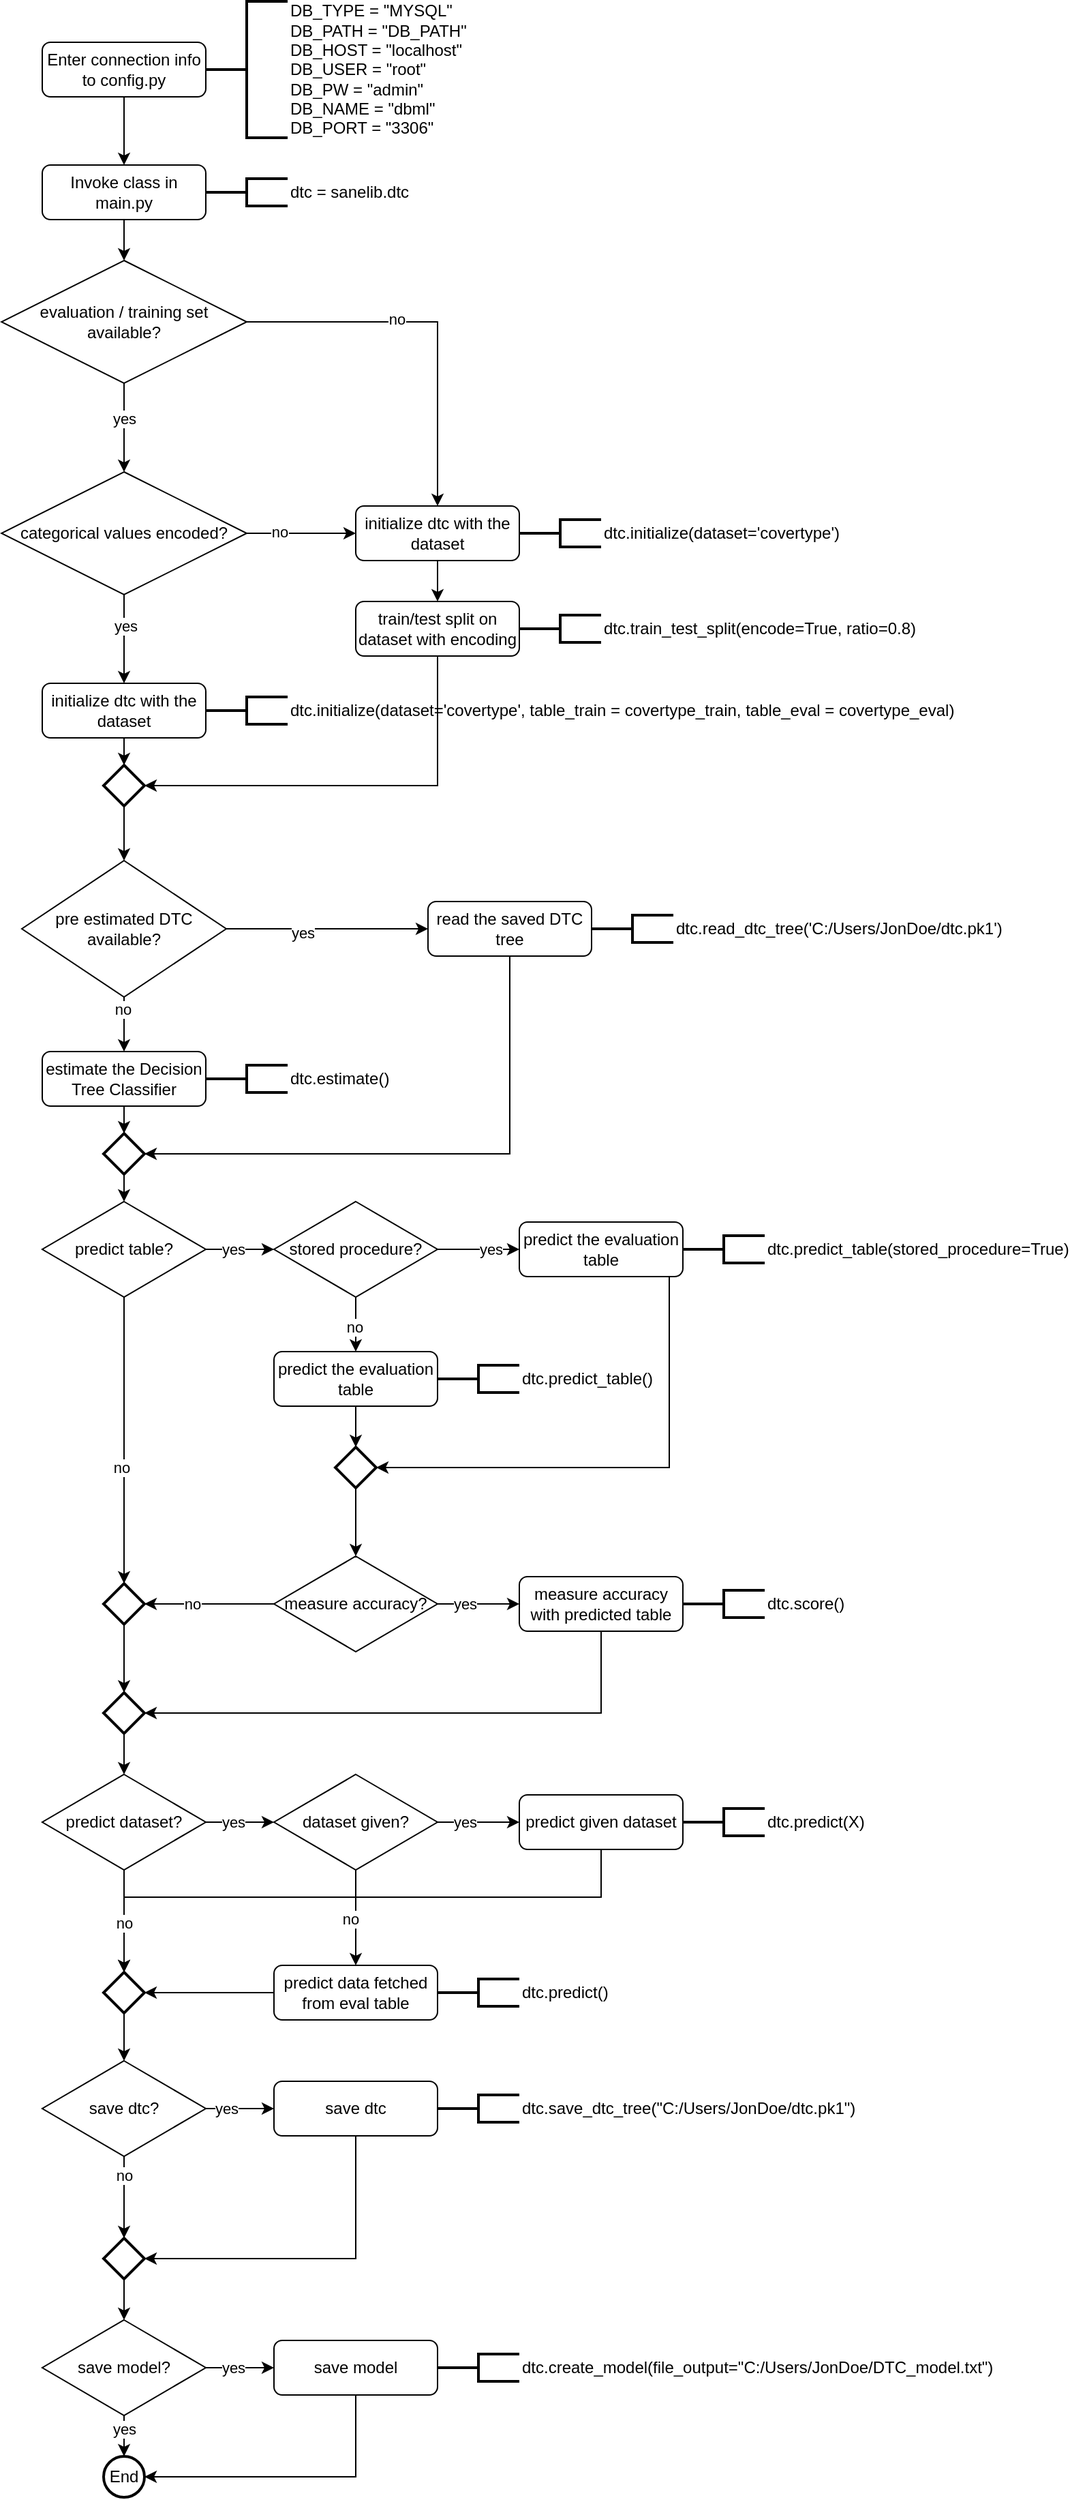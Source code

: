 <mxfile version="14.6.13" type="github">
  <diagram id="C5RBs43oDa-KdzZeNtuy" name="Page-1">
    <mxGraphModel dx="1002" dy="683" grid="1" gridSize="10" guides="1" tooltips="1" connect="1" arrows="1" fold="1" page="1" pageScale="1" pageWidth="827" pageHeight="1169" math="0" shadow="0">
      <root>
        <mxCell id="WIyWlLk6GJQsqaUBKTNV-0" />
        <mxCell id="WIyWlLk6GJQsqaUBKTNV-1" parent="WIyWlLk6GJQsqaUBKTNV-0" />
        <mxCell id="aHtEY9Er_RNSoCQWQcDM-115" style="edgeStyle=orthogonalEdgeStyle;rounded=0;orthogonalLoop=1;jettySize=auto;html=1;exitX=0.5;exitY=1;exitDx=0;exitDy=0;entryX=0.5;entryY=0;entryDx=0;entryDy=0;entryPerimeter=0;" edge="1" parent="WIyWlLk6GJQsqaUBKTNV-1" source="aHtEY9Er_RNSoCQWQcDM-79" target="aHtEY9Er_RNSoCQWQcDM-111">
          <mxGeometry relative="1" as="geometry">
            <Array as="points">
              <mxPoint x="450" y="1410" />
              <mxPoint x="100" y="1410" />
            </Array>
          </mxGeometry>
        </mxCell>
        <mxCell id="aHtEY9Er_RNSoCQWQcDM-102" style="edgeStyle=orthogonalEdgeStyle;rounded=0;orthogonalLoop=1;jettySize=auto;html=1;exitX=0.5;exitY=1;exitDx=0;exitDy=0;entryX=1;entryY=0.5;entryDx=0;entryDy=0;entryPerimeter=0;" edge="1" parent="WIyWlLk6GJQsqaUBKTNV-1" source="aHtEY9Er_RNSoCQWQcDM-77" target="aHtEY9Er_RNSoCQWQcDM-95">
          <mxGeometry relative="1" as="geometry">
            <Array as="points">
              <mxPoint x="500" y="955" />
              <mxPoint x="500" y="1095" />
            </Array>
          </mxGeometry>
        </mxCell>
        <mxCell id="WIyWlLk6GJQsqaUBKTNV-2" value="" style="rounded=0;html=1;jettySize=auto;orthogonalLoop=1;fontSize=11;endArrow=classic;labelBackgroundColor=#ffffff;edgeStyle=orthogonalEdgeStyle;entryX=0.5;entryY=0;entryDx=0;entryDy=0;" parent="WIyWlLk6GJQsqaUBKTNV-1" source="WIyWlLk6GJQsqaUBKTNV-3" target="WIyWlLk6GJQsqaUBKTNV-7" edge="1">
          <mxGeometry relative="1" as="geometry">
            <mxPoint x="100" y="140" as="targetPoint" />
          </mxGeometry>
        </mxCell>
        <mxCell id="WIyWlLk6GJQsqaUBKTNV-3" value="Enter connection info to config.py" style="rounded=1;whiteSpace=wrap;html=1;fontSize=12;glass=0;strokeWidth=1;shadow=0;" parent="WIyWlLk6GJQsqaUBKTNV-1" vertex="1">
          <mxGeometry x="40" y="50" width="120" height="40" as="geometry" />
        </mxCell>
        <mxCell id="WIyWlLk6GJQsqaUBKTNV-7" value="Invoke class in main.py" style="rounded=1;whiteSpace=wrap;html=1;fontSize=12;glass=0;strokeWidth=1;shadow=0;" parent="WIyWlLk6GJQsqaUBKTNV-1" vertex="1">
          <mxGeometry x="40" y="140" width="120" height="40" as="geometry" />
        </mxCell>
        <mxCell id="aHtEY9Er_RNSoCQWQcDM-4" value="dtc = sanelib.dtc" style="strokeWidth=2;html=1;shape=mxgraph.flowchart.annotation_2;align=left;labelPosition=right;pointerEvents=1;" vertex="1" parent="WIyWlLk6GJQsqaUBKTNV-1">
          <mxGeometry x="160" y="150" width="60" height="20" as="geometry" />
        </mxCell>
        <mxCell id="aHtEY9Er_RNSoCQWQcDM-9" value="DB_TYPE = &quot;MYSQL&quot;&lt;br&gt;DB_PATH = &quot;DB_PATH&quot;&lt;br&gt;DB_HOST = &quot;localhost&quot;&lt;br&gt;DB_USER = &quot;root&quot;&lt;br&gt;DB_PW = &quot;admin&quot;&lt;br&gt;DB_NAME = &quot;dbml&quot;&lt;br&gt;DB_PORT = &quot;3306&quot;" style="strokeWidth=2;html=1;shape=mxgraph.flowchart.annotation_2;align=left;labelPosition=right;pointerEvents=1;" vertex="1" parent="WIyWlLk6GJQsqaUBKTNV-1">
          <mxGeometry x="160" y="20" width="60" height="100" as="geometry" />
        </mxCell>
        <mxCell id="aHtEY9Er_RNSoCQWQcDM-21" style="edgeStyle=orthogonalEdgeStyle;rounded=0;orthogonalLoop=1;jettySize=auto;html=1;exitX=0.5;exitY=1;exitDx=0;exitDy=0;entryX=0.5;entryY=0;entryDx=0;entryDy=0;entryPerimeter=0;" edge="1" parent="WIyWlLk6GJQsqaUBKTNV-1" source="WIyWlLk6GJQsqaUBKTNV-7" target="aHtEY9Er_RNSoCQWQcDM-20">
          <mxGeometry relative="1" as="geometry">
            <mxPoint x="100" y="250" as="sourcePoint" />
          </mxGeometry>
        </mxCell>
        <mxCell id="aHtEY9Er_RNSoCQWQcDM-52" style="edgeStyle=orthogonalEdgeStyle;rounded=0;orthogonalLoop=1;jettySize=auto;html=1;exitX=0.5;exitY=1;exitDx=0;exitDy=0;entryX=1;entryY=0.5;entryDx=0;entryDy=0;entryPerimeter=0;" edge="1" parent="WIyWlLk6GJQsqaUBKTNV-1" source="aHtEY9Er_RNSoCQWQcDM-17" target="aHtEY9Er_RNSoCQWQcDM-50">
          <mxGeometry relative="1" as="geometry" />
        </mxCell>
        <mxCell id="aHtEY9Er_RNSoCQWQcDM-17" value="train/test split on dataset with encoding" style="rounded=1;whiteSpace=wrap;html=1;fontSize=12;glass=0;strokeWidth=1;shadow=0;" vertex="1" parent="WIyWlLk6GJQsqaUBKTNV-1">
          <mxGeometry x="270" y="460" width="120" height="40" as="geometry" />
        </mxCell>
        <mxCell id="aHtEY9Er_RNSoCQWQcDM-19" value="dtc.train_test_split(encode=True, ratio=0.8)" style="strokeWidth=2;html=1;shape=mxgraph.flowchart.annotation_2;align=left;labelPosition=right;pointerEvents=1;" vertex="1" parent="WIyWlLk6GJQsqaUBKTNV-1">
          <mxGeometry x="390" y="470" width="60" height="20" as="geometry" />
        </mxCell>
        <mxCell id="aHtEY9Er_RNSoCQWQcDM-25" style="edgeStyle=orthogonalEdgeStyle;rounded=0;orthogonalLoop=1;jettySize=auto;html=1;exitX=0.5;exitY=1;exitDx=0;exitDy=0;exitPerimeter=0;" edge="1" parent="WIyWlLk6GJQsqaUBKTNV-1" source="aHtEY9Er_RNSoCQWQcDM-20" target="aHtEY9Er_RNSoCQWQcDM-24">
          <mxGeometry relative="1" as="geometry" />
        </mxCell>
        <mxCell id="aHtEY9Er_RNSoCQWQcDM-26" value="yes" style="edgeLabel;html=1;align=center;verticalAlign=middle;resizable=0;points=[];" vertex="1" connectable="0" parent="aHtEY9Er_RNSoCQWQcDM-25">
          <mxGeometry x="-0.194" relative="1" as="geometry">
            <mxPoint as="offset" />
          </mxGeometry>
        </mxCell>
        <mxCell id="aHtEY9Er_RNSoCQWQcDM-34" style="edgeStyle=orthogonalEdgeStyle;rounded=0;orthogonalLoop=1;jettySize=auto;html=1;exitX=1;exitY=0.5;exitDx=0;exitDy=0;exitPerimeter=0;" edge="1" parent="WIyWlLk6GJQsqaUBKTNV-1" source="aHtEY9Er_RNSoCQWQcDM-20" target="aHtEY9Er_RNSoCQWQcDM-30">
          <mxGeometry relative="1" as="geometry" />
        </mxCell>
        <mxCell id="aHtEY9Er_RNSoCQWQcDM-35" value="no" style="edgeLabel;html=1;align=center;verticalAlign=middle;resizable=0;points=[];" vertex="1" connectable="0" parent="aHtEY9Er_RNSoCQWQcDM-34">
          <mxGeometry x="-0.2" y="2" relative="1" as="geometry">
            <mxPoint as="offset" />
          </mxGeometry>
        </mxCell>
        <mxCell id="aHtEY9Er_RNSoCQWQcDM-20" value="evaluation / training set available?" style="strokeWidth=1;html=1;shape=mxgraph.flowchart.decision;whiteSpace=wrap;rounded=1;shadow=0;glass=0;" vertex="1" parent="WIyWlLk6GJQsqaUBKTNV-1">
          <mxGeometry x="10" y="210" width="180" height="90" as="geometry" />
        </mxCell>
        <mxCell id="aHtEY9Er_RNSoCQWQcDM-32" style="edgeStyle=orthogonalEdgeStyle;rounded=0;orthogonalLoop=1;jettySize=auto;html=1;exitX=1;exitY=0.5;exitDx=0;exitDy=0;exitPerimeter=0;" edge="1" parent="WIyWlLk6GJQsqaUBKTNV-1" source="aHtEY9Er_RNSoCQWQcDM-24" target="aHtEY9Er_RNSoCQWQcDM-30">
          <mxGeometry relative="1" as="geometry" />
        </mxCell>
        <mxCell id="aHtEY9Er_RNSoCQWQcDM-33" value="no" style="edgeLabel;html=1;align=center;verticalAlign=middle;resizable=0;points=[];" vertex="1" connectable="0" parent="aHtEY9Er_RNSoCQWQcDM-32">
          <mxGeometry x="-0.405" y="1" relative="1" as="geometry">
            <mxPoint as="offset" />
          </mxGeometry>
        </mxCell>
        <mxCell id="aHtEY9Er_RNSoCQWQcDM-39" style="edgeStyle=orthogonalEdgeStyle;rounded=0;orthogonalLoop=1;jettySize=auto;html=1;exitX=0.5;exitY=1;exitDx=0;exitDy=0;exitPerimeter=0;" edge="1" parent="WIyWlLk6GJQsqaUBKTNV-1" source="aHtEY9Er_RNSoCQWQcDM-24" target="aHtEY9Er_RNSoCQWQcDM-37">
          <mxGeometry relative="1" as="geometry" />
        </mxCell>
        <mxCell id="aHtEY9Er_RNSoCQWQcDM-40" value="yes" style="edgeLabel;html=1;align=center;verticalAlign=middle;resizable=0;points=[];" vertex="1" connectable="0" parent="aHtEY9Er_RNSoCQWQcDM-39">
          <mxGeometry x="-0.286" y="1" relative="1" as="geometry">
            <mxPoint as="offset" />
          </mxGeometry>
        </mxCell>
        <mxCell id="aHtEY9Er_RNSoCQWQcDM-24" value="categorical values encoded?" style="strokeWidth=1;html=1;shape=mxgraph.flowchart.decision;whiteSpace=wrap;rounded=1;shadow=0;glass=0;" vertex="1" parent="WIyWlLk6GJQsqaUBKTNV-1">
          <mxGeometry x="10" y="365" width="180" height="90" as="geometry" />
        </mxCell>
        <mxCell id="aHtEY9Er_RNSoCQWQcDM-36" style="edgeStyle=orthogonalEdgeStyle;rounded=0;orthogonalLoop=1;jettySize=auto;html=1;exitX=0.5;exitY=1;exitDx=0;exitDy=0;" edge="1" parent="WIyWlLk6GJQsqaUBKTNV-1" source="aHtEY9Er_RNSoCQWQcDM-30" target="aHtEY9Er_RNSoCQWQcDM-17">
          <mxGeometry relative="1" as="geometry" />
        </mxCell>
        <mxCell id="aHtEY9Er_RNSoCQWQcDM-30" value="initialize dtc with the dataset" style="rounded=1;whiteSpace=wrap;html=1;fontSize=12;glass=0;strokeWidth=1;shadow=0;" vertex="1" parent="WIyWlLk6GJQsqaUBKTNV-1">
          <mxGeometry x="270" y="390" width="120" height="40" as="geometry" />
        </mxCell>
        <mxCell id="aHtEY9Er_RNSoCQWQcDM-31" value="dtc.initialize(dataset=&#39;covertype&#39;)" style="strokeWidth=2;html=1;shape=mxgraph.flowchart.annotation_2;align=left;labelPosition=right;pointerEvents=1;" vertex="1" parent="WIyWlLk6GJQsqaUBKTNV-1">
          <mxGeometry x="390" y="400" width="60" height="20" as="geometry" />
        </mxCell>
        <mxCell id="aHtEY9Er_RNSoCQWQcDM-51" style="edgeStyle=orthogonalEdgeStyle;rounded=0;orthogonalLoop=1;jettySize=auto;html=1;exitX=0.5;exitY=1;exitDx=0;exitDy=0;entryX=0.5;entryY=0;entryDx=0;entryDy=0;entryPerimeter=0;" edge="1" parent="WIyWlLk6GJQsqaUBKTNV-1" source="aHtEY9Er_RNSoCQWQcDM-37" target="aHtEY9Er_RNSoCQWQcDM-50">
          <mxGeometry relative="1" as="geometry" />
        </mxCell>
        <mxCell id="aHtEY9Er_RNSoCQWQcDM-37" value="initialize dtc with the dataset" style="rounded=1;whiteSpace=wrap;html=1;fontSize=12;glass=0;strokeWidth=1;shadow=0;" vertex="1" parent="WIyWlLk6GJQsqaUBKTNV-1">
          <mxGeometry x="40" y="520" width="120" height="40" as="geometry" />
        </mxCell>
        <mxCell id="aHtEY9Er_RNSoCQWQcDM-138" style="edgeStyle=orthogonalEdgeStyle;rounded=0;orthogonalLoop=1;jettySize=auto;html=1;exitX=0.5;exitY=1;exitDx=0;exitDy=0;entryX=0.5;entryY=0;entryDx=0;entryDy=0;entryPerimeter=0;" edge="1" parent="WIyWlLk6GJQsqaUBKTNV-1" source="aHtEY9Er_RNSoCQWQcDM-46" target="aHtEY9Er_RNSoCQWQcDM-134">
          <mxGeometry relative="1" as="geometry" />
        </mxCell>
        <mxCell id="aHtEY9Er_RNSoCQWQcDM-46" value="&lt;div&gt;estimate the Decision Tree Classifier&lt;br&gt;&lt;/div&gt;" style="rounded=1;whiteSpace=wrap;html=1;fontSize=12;glass=0;strokeWidth=1;shadow=0;" vertex="1" parent="WIyWlLk6GJQsqaUBKTNV-1">
          <mxGeometry x="40" y="790" width="120" height="40" as="geometry" />
        </mxCell>
        <mxCell id="aHtEY9Er_RNSoCQWQcDM-47" value="dtc.estimate()" style="strokeWidth=2;html=1;shape=mxgraph.flowchart.annotation_2;align=left;labelPosition=right;pointerEvents=1;" vertex="1" parent="WIyWlLk6GJQsqaUBKTNV-1">
          <mxGeometry x="160" y="800" width="60" height="20" as="geometry" />
        </mxCell>
        <mxCell id="aHtEY9Er_RNSoCQWQcDM-38" value="dtc.initialize(dataset=&#39;covertype&#39;, table_train = covertype_train, table_eval = covertype_eval)" style="strokeWidth=2;html=1;shape=mxgraph.flowchart.annotation_2;align=left;labelPosition=right;pointerEvents=1;" vertex="1" parent="WIyWlLk6GJQsqaUBKTNV-1">
          <mxGeometry x="160" y="530" width="60" height="20" as="geometry" />
        </mxCell>
        <mxCell id="aHtEY9Er_RNSoCQWQcDM-133" style="edgeStyle=orthogonalEdgeStyle;rounded=0;orthogonalLoop=1;jettySize=auto;html=1;exitX=0.5;exitY=1;exitDx=0;exitDy=0;exitPerimeter=0;" edge="1" parent="WIyWlLk6GJQsqaUBKTNV-1" source="aHtEY9Er_RNSoCQWQcDM-50" target="aHtEY9Er_RNSoCQWQcDM-132">
          <mxGeometry relative="1" as="geometry" />
        </mxCell>
        <mxCell id="aHtEY9Er_RNSoCQWQcDM-50" value="" style="strokeWidth=2;html=1;shape=mxgraph.flowchart.decision;whiteSpace=wrap;" vertex="1" parent="WIyWlLk6GJQsqaUBKTNV-1">
          <mxGeometry x="85" y="580" width="30" height="30" as="geometry" />
        </mxCell>
        <mxCell id="aHtEY9Er_RNSoCQWQcDM-71" style="edgeStyle=orthogonalEdgeStyle;rounded=0;orthogonalLoop=1;jettySize=auto;html=1;exitX=1;exitY=0.5;exitDx=0;exitDy=0;exitPerimeter=0;" edge="1" parent="WIyWlLk6GJQsqaUBKTNV-1" source="aHtEY9Er_RNSoCQWQcDM-54" target="aHtEY9Er_RNSoCQWQcDM-70">
          <mxGeometry relative="1" as="geometry" />
        </mxCell>
        <mxCell id="aHtEY9Er_RNSoCQWQcDM-72" value="yes" style="edgeLabel;html=1;align=center;verticalAlign=middle;resizable=0;points=[];" vertex="1" connectable="0" parent="aHtEY9Er_RNSoCQWQcDM-71">
          <mxGeometry x="-0.653" relative="1" as="geometry">
            <mxPoint x="11" as="offset" />
          </mxGeometry>
        </mxCell>
        <mxCell id="aHtEY9Er_RNSoCQWQcDM-92" style="edgeStyle=orthogonalEdgeStyle;rounded=0;orthogonalLoop=1;jettySize=auto;html=1;exitX=0.5;exitY=1;exitDx=0;exitDy=0;exitPerimeter=0;entryX=0.5;entryY=0;entryDx=0;entryDy=0;entryPerimeter=0;" edge="1" parent="WIyWlLk6GJQsqaUBKTNV-1" source="aHtEY9Er_RNSoCQWQcDM-54" target="aHtEY9Er_RNSoCQWQcDM-91">
          <mxGeometry relative="1" as="geometry" />
        </mxCell>
        <mxCell id="aHtEY9Er_RNSoCQWQcDM-93" value="no" style="edgeLabel;html=1;align=center;verticalAlign=middle;resizable=0;points=[];" vertex="1" connectable="0" parent="aHtEY9Er_RNSoCQWQcDM-92">
          <mxGeometry x="0.187" y="-2" relative="1" as="geometry">
            <mxPoint as="offset" />
          </mxGeometry>
        </mxCell>
        <mxCell id="aHtEY9Er_RNSoCQWQcDM-54" value="predict table?" style="strokeWidth=1;html=1;shape=mxgraph.flowchart.decision;whiteSpace=wrap;rounded=1;shadow=0;glass=0;" vertex="1" parent="WIyWlLk6GJQsqaUBKTNV-1">
          <mxGeometry x="40" y="900" width="120" height="70" as="geometry" />
        </mxCell>
        <mxCell id="aHtEY9Er_RNSoCQWQcDM-81" style="edgeStyle=orthogonalEdgeStyle;rounded=0;orthogonalLoop=1;jettySize=auto;html=1;exitX=1;exitY=0.5;exitDx=0;exitDy=0;exitPerimeter=0;entryX=0;entryY=0.5;entryDx=0;entryDy=0;entryPerimeter=0;" edge="1" parent="WIyWlLk6GJQsqaUBKTNV-1" source="aHtEY9Er_RNSoCQWQcDM-55" target="aHtEY9Er_RNSoCQWQcDM-82">
          <mxGeometry relative="1" as="geometry">
            <mxPoint x="220" y="1355.167" as="targetPoint" />
          </mxGeometry>
        </mxCell>
        <mxCell id="aHtEY9Er_RNSoCQWQcDM-83" value="yes" style="edgeLabel;html=1;align=center;verticalAlign=middle;resizable=0;points=[];" vertex="1" connectable="0" parent="aHtEY9Er_RNSoCQWQcDM-81">
          <mxGeometry x="0.326" y="-1" relative="1" as="geometry">
            <mxPoint x="-13" y="-1" as="offset" />
          </mxGeometry>
        </mxCell>
        <mxCell id="aHtEY9Er_RNSoCQWQcDM-112" style="edgeStyle=orthogonalEdgeStyle;rounded=0;orthogonalLoop=1;jettySize=auto;html=1;exitX=0.5;exitY=1;exitDx=0;exitDy=0;exitPerimeter=0;" edge="1" parent="WIyWlLk6GJQsqaUBKTNV-1" source="aHtEY9Er_RNSoCQWQcDM-55" target="aHtEY9Er_RNSoCQWQcDM-111">
          <mxGeometry relative="1" as="geometry" />
        </mxCell>
        <mxCell id="aHtEY9Er_RNSoCQWQcDM-113" value="no" style="edgeLabel;html=1;align=center;verticalAlign=middle;resizable=0;points=[];" vertex="1" connectable="0" parent="aHtEY9Er_RNSoCQWQcDM-112">
          <mxGeometry x="-0.774" y="1" relative="1" as="geometry">
            <mxPoint x="-1" y="30" as="offset" />
          </mxGeometry>
        </mxCell>
        <mxCell id="aHtEY9Er_RNSoCQWQcDM-55" value="predict dataset?" style="strokeWidth=1;html=1;shape=mxgraph.flowchart.decision;whiteSpace=wrap;rounded=1;shadow=0;glass=0;" vertex="1" parent="WIyWlLk6GJQsqaUBKTNV-1">
          <mxGeometry x="40" y="1320" width="120" height="70" as="geometry" />
        </mxCell>
        <mxCell id="aHtEY9Er_RNSoCQWQcDM-61" style="edgeStyle=orthogonalEdgeStyle;rounded=0;orthogonalLoop=1;jettySize=auto;html=1;exitX=0.5;exitY=1;exitDx=0;exitDy=0;exitPerimeter=0;entryX=0.5;entryY=0;entryDx=0;entryDy=0;entryPerimeter=0;" edge="1" parent="WIyWlLk6GJQsqaUBKTNV-1" source="aHtEY9Er_RNSoCQWQcDM-56" target="aHtEY9Er_RNSoCQWQcDM-121">
          <mxGeometry relative="1" as="geometry" />
        </mxCell>
        <mxCell id="aHtEY9Er_RNSoCQWQcDM-65" value="no" style="edgeLabel;html=1;align=center;verticalAlign=middle;resizable=0;points=[];" vertex="1" connectable="0" parent="aHtEY9Er_RNSoCQWQcDM-61">
          <mxGeometry x="-0.267" relative="1" as="geometry">
            <mxPoint y="-8" as="offset" />
          </mxGeometry>
        </mxCell>
        <mxCell id="aHtEY9Er_RNSoCQWQcDM-119" style="edgeStyle=orthogonalEdgeStyle;rounded=0;orthogonalLoop=1;jettySize=auto;html=1;exitX=1;exitY=0.5;exitDx=0;exitDy=0;exitPerimeter=0;" edge="1" parent="WIyWlLk6GJQsqaUBKTNV-1" source="aHtEY9Er_RNSoCQWQcDM-56" target="aHtEY9Er_RNSoCQWQcDM-117">
          <mxGeometry relative="1" as="geometry" />
        </mxCell>
        <mxCell id="aHtEY9Er_RNSoCQWQcDM-120" value="yes" style="edgeLabel;html=1;align=center;verticalAlign=middle;resizable=0;points=[];" vertex="1" connectable="0" parent="aHtEY9Er_RNSoCQWQcDM-119">
          <mxGeometry x="-0.394" relative="1" as="geometry">
            <mxPoint as="offset" />
          </mxGeometry>
        </mxCell>
        <mxCell id="aHtEY9Er_RNSoCQWQcDM-56" value="save dtc?" style="strokeWidth=1;html=1;shape=mxgraph.flowchart.decision;whiteSpace=wrap;rounded=1;shadow=0;glass=0;" vertex="1" parent="WIyWlLk6GJQsqaUBKTNV-1">
          <mxGeometry x="40" y="1530" width="120" height="70" as="geometry" />
        </mxCell>
        <mxCell id="aHtEY9Er_RNSoCQWQcDM-125" style="edgeStyle=orthogonalEdgeStyle;rounded=0;orthogonalLoop=1;jettySize=auto;html=1;exitX=0.5;exitY=1;exitDx=0;exitDy=0;exitPerimeter=0;" edge="1" parent="WIyWlLk6GJQsqaUBKTNV-1" source="aHtEY9Er_RNSoCQWQcDM-57" target="aHtEY9Er_RNSoCQWQcDM-124">
          <mxGeometry relative="1" as="geometry" />
        </mxCell>
        <mxCell id="aHtEY9Er_RNSoCQWQcDM-131" value="yes" style="edgeLabel;html=1;align=center;verticalAlign=middle;resizable=0;points=[];" vertex="1" connectable="0" parent="aHtEY9Er_RNSoCQWQcDM-125">
          <mxGeometry x="-0.802" y="-1" relative="1" as="geometry">
            <mxPoint x="1" y="5" as="offset" />
          </mxGeometry>
        </mxCell>
        <mxCell id="aHtEY9Er_RNSoCQWQcDM-128" style="edgeStyle=orthogonalEdgeStyle;rounded=0;orthogonalLoop=1;jettySize=auto;html=1;exitX=1;exitY=0.5;exitDx=0;exitDy=0;exitPerimeter=0;" edge="1" parent="WIyWlLk6GJQsqaUBKTNV-1" source="aHtEY9Er_RNSoCQWQcDM-57" target="aHtEY9Er_RNSoCQWQcDM-126">
          <mxGeometry relative="1" as="geometry" />
        </mxCell>
        <mxCell id="aHtEY9Er_RNSoCQWQcDM-130" value="yes" style="edgeLabel;html=1;align=center;verticalAlign=middle;resizable=0;points=[];" vertex="1" connectable="0" parent="aHtEY9Er_RNSoCQWQcDM-128">
          <mxGeometry x="0.313" y="-2" relative="1" as="geometry">
            <mxPoint x="-13" y="-2" as="offset" />
          </mxGeometry>
        </mxCell>
        <mxCell id="aHtEY9Er_RNSoCQWQcDM-57" value="save model?" style="strokeWidth=1;html=1;shape=mxgraph.flowchart.decision;whiteSpace=wrap;rounded=1;shadow=0;glass=0;" vertex="1" parent="WIyWlLk6GJQsqaUBKTNV-1">
          <mxGeometry x="40" y="1720" width="120" height="70" as="geometry" />
        </mxCell>
        <mxCell id="aHtEY9Er_RNSoCQWQcDM-103" style="edgeStyle=orthogonalEdgeStyle;rounded=0;orthogonalLoop=1;jettySize=auto;html=1;exitX=0.5;exitY=1;exitDx=0;exitDy=0;entryX=0.5;entryY=0;entryDx=0;entryDy=0;entryPerimeter=0;" edge="1" parent="WIyWlLk6GJQsqaUBKTNV-1" source="aHtEY9Er_RNSoCQWQcDM-68" target="aHtEY9Er_RNSoCQWQcDM-95">
          <mxGeometry relative="1" as="geometry" />
        </mxCell>
        <mxCell id="aHtEY9Er_RNSoCQWQcDM-68" value="predict the evaluation table" style="rounded=1;whiteSpace=wrap;html=1;fontSize=12;glass=0;strokeWidth=1;shadow=0;" vertex="1" parent="WIyWlLk6GJQsqaUBKTNV-1">
          <mxGeometry x="210" y="1010" width="120" height="40" as="geometry" />
        </mxCell>
        <mxCell id="aHtEY9Er_RNSoCQWQcDM-69" value="dtc.predict_table()" style="strokeWidth=2;html=1;shape=mxgraph.flowchart.annotation_2;align=left;labelPosition=right;pointerEvents=1;" vertex="1" parent="WIyWlLk6GJQsqaUBKTNV-1">
          <mxGeometry x="330" y="1020" width="60" height="20" as="geometry" />
        </mxCell>
        <mxCell id="aHtEY9Er_RNSoCQWQcDM-73" style="edgeStyle=orthogonalEdgeStyle;rounded=0;orthogonalLoop=1;jettySize=auto;html=1;exitX=0.5;exitY=1;exitDx=0;exitDy=0;exitPerimeter=0;entryX=0.5;entryY=0;entryDx=0;entryDy=0;" edge="1" parent="WIyWlLk6GJQsqaUBKTNV-1" source="aHtEY9Er_RNSoCQWQcDM-70" target="aHtEY9Er_RNSoCQWQcDM-68">
          <mxGeometry relative="1" as="geometry" />
        </mxCell>
        <mxCell id="aHtEY9Er_RNSoCQWQcDM-75" value="no" style="edgeLabel;html=1;align=center;verticalAlign=middle;resizable=0;points=[];" vertex="1" connectable="0" parent="aHtEY9Er_RNSoCQWQcDM-73">
          <mxGeometry x="0.089" y="-1" relative="1" as="geometry">
            <mxPoint as="offset" />
          </mxGeometry>
        </mxCell>
        <mxCell id="aHtEY9Er_RNSoCQWQcDM-74" style="edgeStyle=orthogonalEdgeStyle;rounded=0;orthogonalLoop=1;jettySize=auto;html=1;exitX=1;exitY=0.5;exitDx=0;exitDy=0;exitPerimeter=0;entryX=0;entryY=0.5;entryDx=0;entryDy=0;" edge="1" parent="WIyWlLk6GJQsqaUBKTNV-1" source="aHtEY9Er_RNSoCQWQcDM-70" target="aHtEY9Er_RNSoCQWQcDM-77">
          <mxGeometry relative="1" as="geometry">
            <mxPoint x="380" y="935.207" as="targetPoint" />
          </mxGeometry>
        </mxCell>
        <mxCell id="aHtEY9Er_RNSoCQWQcDM-76" value="yes" style="edgeLabel;html=1;align=center;verticalAlign=middle;resizable=0;points=[];" vertex="1" connectable="0" parent="aHtEY9Er_RNSoCQWQcDM-74">
          <mxGeometry x="0.307" relative="1" as="geometry">
            <mxPoint as="offset" />
          </mxGeometry>
        </mxCell>
        <mxCell id="aHtEY9Er_RNSoCQWQcDM-70" value="stored procedure?" style="strokeWidth=1;html=1;shape=mxgraph.flowchart.decision;whiteSpace=wrap;rounded=1;shadow=0;glass=0;" vertex="1" parent="WIyWlLk6GJQsqaUBKTNV-1">
          <mxGeometry x="210" y="900" width="120" height="70" as="geometry" />
        </mxCell>
        <mxCell id="aHtEY9Er_RNSoCQWQcDM-77" value="predict the evaluation table" style="rounded=1;whiteSpace=wrap;html=1;fontSize=12;glass=0;strokeWidth=1;shadow=0;" vertex="1" parent="WIyWlLk6GJQsqaUBKTNV-1">
          <mxGeometry x="390" y="915" width="120" height="40" as="geometry" />
        </mxCell>
        <mxCell id="aHtEY9Er_RNSoCQWQcDM-78" value="dtc.predict_table(stored_procedure=True)" style="strokeWidth=2;html=1;shape=mxgraph.flowchart.annotation_2;align=left;labelPosition=right;pointerEvents=1;" vertex="1" parent="WIyWlLk6GJQsqaUBKTNV-1">
          <mxGeometry x="510" y="925" width="60" height="20" as="geometry" />
        </mxCell>
        <mxCell id="aHtEY9Er_RNSoCQWQcDM-79" value="predict given dataset" style="rounded=1;whiteSpace=wrap;html=1;fontSize=12;glass=0;strokeWidth=1;shadow=0;" vertex="1" parent="WIyWlLk6GJQsqaUBKTNV-1">
          <mxGeometry x="390" y="1335" width="120" height="40" as="geometry" />
        </mxCell>
        <mxCell id="aHtEY9Er_RNSoCQWQcDM-80" value="dtc.predict(X)" style="strokeWidth=2;html=1;shape=mxgraph.flowchart.annotation_2;align=left;labelPosition=right;pointerEvents=1;" vertex="1" parent="WIyWlLk6GJQsqaUBKTNV-1">
          <mxGeometry x="510" y="1345" width="60" height="20" as="geometry" />
        </mxCell>
        <mxCell id="aHtEY9Er_RNSoCQWQcDM-84" style="edgeStyle=orthogonalEdgeStyle;rounded=0;orthogonalLoop=1;jettySize=auto;html=1;exitX=1;exitY=0.5;exitDx=0;exitDy=0;exitPerimeter=0;" edge="1" parent="WIyWlLk6GJQsqaUBKTNV-1" source="aHtEY9Er_RNSoCQWQcDM-82" target="aHtEY9Er_RNSoCQWQcDM-79">
          <mxGeometry relative="1" as="geometry" />
        </mxCell>
        <mxCell id="aHtEY9Er_RNSoCQWQcDM-89" value="yes" style="edgeLabel;html=1;align=center;verticalAlign=middle;resizable=0;points=[];" vertex="1" connectable="0" parent="aHtEY9Er_RNSoCQWQcDM-84">
          <mxGeometry x="-0.702" relative="1" as="geometry">
            <mxPoint x="11" as="offset" />
          </mxGeometry>
        </mxCell>
        <mxCell id="aHtEY9Er_RNSoCQWQcDM-85" style="edgeStyle=orthogonalEdgeStyle;rounded=0;orthogonalLoop=1;jettySize=auto;html=1;exitX=0.5;exitY=1;exitDx=0;exitDy=0;exitPerimeter=0;entryX=0.5;entryY=0;entryDx=0;entryDy=0;" edge="1" parent="WIyWlLk6GJQsqaUBKTNV-1" source="aHtEY9Er_RNSoCQWQcDM-82" target="aHtEY9Er_RNSoCQWQcDM-86">
          <mxGeometry relative="1" as="geometry">
            <mxPoint x="280" y="1440" as="targetPoint" />
          </mxGeometry>
        </mxCell>
        <mxCell id="aHtEY9Er_RNSoCQWQcDM-88" value="no" style="edgeLabel;html=1;align=center;verticalAlign=middle;resizable=0;points=[];" vertex="1" connectable="0" parent="aHtEY9Er_RNSoCQWQcDM-85">
          <mxGeometry x="0.032" y="-4" relative="1" as="geometry">
            <mxPoint as="offset" />
          </mxGeometry>
        </mxCell>
        <mxCell id="aHtEY9Er_RNSoCQWQcDM-82" value="dataset given?" style="strokeWidth=1;html=1;shape=mxgraph.flowchart.decision;whiteSpace=wrap;rounded=1;shadow=0;glass=0;" vertex="1" parent="WIyWlLk6GJQsqaUBKTNV-1">
          <mxGeometry x="210" y="1320" width="120" height="70" as="geometry" />
        </mxCell>
        <mxCell id="aHtEY9Er_RNSoCQWQcDM-114" style="edgeStyle=orthogonalEdgeStyle;rounded=0;orthogonalLoop=1;jettySize=auto;html=1;exitX=0;exitY=0.5;exitDx=0;exitDy=0;entryX=1;entryY=0.5;entryDx=0;entryDy=0;entryPerimeter=0;" edge="1" parent="WIyWlLk6GJQsqaUBKTNV-1" source="aHtEY9Er_RNSoCQWQcDM-86" target="aHtEY9Er_RNSoCQWQcDM-111">
          <mxGeometry relative="1" as="geometry" />
        </mxCell>
        <mxCell id="aHtEY9Er_RNSoCQWQcDM-86" value="predict data fetched from eval table" style="rounded=1;whiteSpace=wrap;html=1;fontSize=12;glass=0;strokeWidth=1;shadow=0;" vertex="1" parent="WIyWlLk6GJQsqaUBKTNV-1">
          <mxGeometry x="210" y="1460" width="120" height="40" as="geometry" />
        </mxCell>
        <mxCell id="aHtEY9Er_RNSoCQWQcDM-87" value="dtc.predict()" style="strokeWidth=2;html=1;shape=mxgraph.flowchart.annotation_2;align=left;labelPosition=right;pointerEvents=1;" vertex="1" parent="WIyWlLk6GJQsqaUBKTNV-1">
          <mxGeometry x="330" y="1470" width="60" height="20" as="geometry" />
        </mxCell>
        <mxCell id="aHtEY9Er_RNSoCQWQcDM-97" style="edgeStyle=orthogonalEdgeStyle;rounded=0;orthogonalLoop=1;jettySize=auto;html=1;exitX=0;exitY=0.5;exitDx=0;exitDy=0;exitPerimeter=0;entryX=1;entryY=0.5;entryDx=0;entryDy=0;entryPerimeter=0;" edge="1" parent="WIyWlLk6GJQsqaUBKTNV-1" source="aHtEY9Er_RNSoCQWQcDM-90" target="aHtEY9Er_RNSoCQWQcDM-91">
          <mxGeometry relative="1" as="geometry" />
        </mxCell>
        <mxCell id="aHtEY9Er_RNSoCQWQcDM-98" value="no" style="edgeLabel;html=1;align=center;verticalAlign=middle;resizable=0;points=[];" vertex="1" connectable="0" parent="aHtEY9Er_RNSoCQWQcDM-97">
          <mxGeometry x="0.263" relative="1" as="geometry">
            <mxPoint as="offset" />
          </mxGeometry>
        </mxCell>
        <mxCell id="aHtEY9Er_RNSoCQWQcDM-108" style="edgeStyle=orthogonalEdgeStyle;rounded=0;orthogonalLoop=1;jettySize=auto;html=1;exitX=1;exitY=0.5;exitDx=0;exitDy=0;exitPerimeter=0;entryX=0;entryY=0.5;entryDx=0;entryDy=0;" edge="1" parent="WIyWlLk6GJQsqaUBKTNV-1" source="aHtEY9Er_RNSoCQWQcDM-90" target="aHtEY9Er_RNSoCQWQcDM-106">
          <mxGeometry relative="1" as="geometry" />
        </mxCell>
        <mxCell id="aHtEY9Er_RNSoCQWQcDM-109" value="yes" style="edgeLabel;html=1;align=center;verticalAlign=middle;resizable=0;points=[];" vertex="1" connectable="0" parent="aHtEY9Er_RNSoCQWQcDM-108">
          <mxGeometry x="-0.643" y="1" relative="1" as="geometry">
            <mxPoint x="9" y="1" as="offset" />
          </mxGeometry>
        </mxCell>
        <mxCell id="aHtEY9Er_RNSoCQWQcDM-90" value="measure accuracy?" style="strokeWidth=1;html=1;shape=mxgraph.flowchart.decision;whiteSpace=wrap;rounded=1;shadow=0;glass=0;" vertex="1" parent="WIyWlLk6GJQsqaUBKTNV-1">
          <mxGeometry x="210" y="1160" width="120" height="70" as="geometry" />
        </mxCell>
        <mxCell id="aHtEY9Er_RNSoCQWQcDM-100" style="edgeStyle=orthogonalEdgeStyle;rounded=0;orthogonalLoop=1;jettySize=auto;html=1;exitX=0.5;exitY=1;exitDx=0;exitDy=0;exitPerimeter=0;entryX=0.5;entryY=0;entryDx=0;entryDy=0;entryPerimeter=0;" edge="1" parent="WIyWlLk6GJQsqaUBKTNV-1" source="aHtEY9Er_RNSoCQWQcDM-91" target="aHtEY9Er_RNSoCQWQcDM-99">
          <mxGeometry relative="1" as="geometry" />
        </mxCell>
        <mxCell id="aHtEY9Er_RNSoCQWQcDM-91" value="" style="strokeWidth=2;html=1;shape=mxgraph.flowchart.decision;whiteSpace=wrap;" vertex="1" parent="WIyWlLk6GJQsqaUBKTNV-1">
          <mxGeometry x="85" y="1180" width="30" height="30" as="geometry" />
        </mxCell>
        <mxCell id="aHtEY9Er_RNSoCQWQcDM-105" style="edgeStyle=orthogonalEdgeStyle;rounded=0;orthogonalLoop=1;jettySize=auto;html=1;exitX=0.5;exitY=1;exitDx=0;exitDy=0;exitPerimeter=0;entryX=0.5;entryY=0;entryDx=0;entryDy=0;entryPerimeter=0;" edge="1" parent="WIyWlLk6GJQsqaUBKTNV-1" source="aHtEY9Er_RNSoCQWQcDM-95" target="aHtEY9Er_RNSoCQWQcDM-90">
          <mxGeometry relative="1" as="geometry" />
        </mxCell>
        <mxCell id="aHtEY9Er_RNSoCQWQcDM-95" value="" style="strokeWidth=2;html=1;shape=mxgraph.flowchart.decision;whiteSpace=wrap;" vertex="1" parent="WIyWlLk6GJQsqaUBKTNV-1">
          <mxGeometry x="255" y="1080" width="30" height="30" as="geometry" />
        </mxCell>
        <mxCell id="aHtEY9Er_RNSoCQWQcDM-101" style="edgeStyle=orthogonalEdgeStyle;rounded=0;orthogonalLoop=1;jettySize=auto;html=1;exitX=0.5;exitY=1;exitDx=0;exitDy=0;exitPerimeter=0;entryX=0.5;entryY=0;entryDx=0;entryDy=0;entryPerimeter=0;" edge="1" parent="WIyWlLk6GJQsqaUBKTNV-1" source="aHtEY9Er_RNSoCQWQcDM-99" target="aHtEY9Er_RNSoCQWQcDM-55">
          <mxGeometry relative="1" as="geometry" />
        </mxCell>
        <mxCell id="aHtEY9Er_RNSoCQWQcDM-99" value="" style="strokeWidth=2;html=1;shape=mxgraph.flowchart.decision;whiteSpace=wrap;" vertex="1" parent="WIyWlLk6GJQsqaUBKTNV-1">
          <mxGeometry x="85" y="1260" width="30" height="30" as="geometry" />
        </mxCell>
        <mxCell id="aHtEY9Er_RNSoCQWQcDM-110" style="edgeStyle=orthogonalEdgeStyle;rounded=0;orthogonalLoop=1;jettySize=auto;html=1;exitX=0.5;exitY=1;exitDx=0;exitDy=0;entryX=1;entryY=0.5;entryDx=0;entryDy=0;entryPerimeter=0;" edge="1" parent="WIyWlLk6GJQsqaUBKTNV-1" source="aHtEY9Er_RNSoCQWQcDM-106" target="aHtEY9Er_RNSoCQWQcDM-99">
          <mxGeometry relative="1" as="geometry" />
        </mxCell>
        <mxCell id="aHtEY9Er_RNSoCQWQcDM-106" value="measure accuracy with predicted table" style="rounded=1;whiteSpace=wrap;html=1;fontSize=12;glass=0;strokeWidth=1;shadow=0;" vertex="1" parent="WIyWlLk6GJQsqaUBKTNV-1">
          <mxGeometry x="390" y="1175" width="120" height="40" as="geometry" />
        </mxCell>
        <mxCell id="aHtEY9Er_RNSoCQWQcDM-107" value="dtc.score()" style="strokeWidth=2;html=1;shape=mxgraph.flowchart.annotation_2;align=left;labelPosition=right;pointerEvents=1;" vertex="1" parent="WIyWlLk6GJQsqaUBKTNV-1">
          <mxGeometry x="510" y="1185" width="60" height="20" as="geometry" />
        </mxCell>
        <mxCell id="aHtEY9Er_RNSoCQWQcDM-116" style="edgeStyle=orthogonalEdgeStyle;rounded=0;orthogonalLoop=1;jettySize=auto;html=1;exitX=0.5;exitY=1;exitDx=0;exitDy=0;exitPerimeter=0;" edge="1" parent="WIyWlLk6GJQsqaUBKTNV-1" source="aHtEY9Er_RNSoCQWQcDM-111" target="aHtEY9Er_RNSoCQWQcDM-56">
          <mxGeometry relative="1" as="geometry" />
        </mxCell>
        <mxCell id="aHtEY9Er_RNSoCQWQcDM-111" value="" style="strokeWidth=2;html=1;shape=mxgraph.flowchart.decision;whiteSpace=wrap;" vertex="1" parent="WIyWlLk6GJQsqaUBKTNV-1">
          <mxGeometry x="85" y="1465" width="30" height="30" as="geometry" />
        </mxCell>
        <mxCell id="aHtEY9Er_RNSoCQWQcDM-122" style="edgeStyle=orthogonalEdgeStyle;rounded=0;orthogonalLoop=1;jettySize=auto;html=1;exitX=0.5;exitY=1;exitDx=0;exitDy=0;entryX=1;entryY=0.5;entryDx=0;entryDy=0;entryPerimeter=0;" edge="1" parent="WIyWlLk6GJQsqaUBKTNV-1" source="aHtEY9Er_RNSoCQWQcDM-117" target="aHtEY9Er_RNSoCQWQcDM-121">
          <mxGeometry relative="1" as="geometry" />
        </mxCell>
        <mxCell id="aHtEY9Er_RNSoCQWQcDM-117" value="save dtc" style="rounded=1;whiteSpace=wrap;html=1;fontSize=12;glass=0;strokeWidth=1;shadow=0;" vertex="1" parent="WIyWlLk6GJQsqaUBKTNV-1">
          <mxGeometry x="210" y="1545" width="120" height="40" as="geometry" />
        </mxCell>
        <mxCell id="aHtEY9Er_RNSoCQWQcDM-118" value="dtc.save_dtc_tree(&quot;C:/Users/JonDoe/dtc.pk1&quot;)" style="strokeWidth=2;html=1;shape=mxgraph.flowchart.annotation_2;align=left;labelPosition=right;pointerEvents=1;" vertex="1" parent="WIyWlLk6GJQsqaUBKTNV-1">
          <mxGeometry x="330" y="1555" width="60" height="20" as="geometry" />
        </mxCell>
        <mxCell id="aHtEY9Er_RNSoCQWQcDM-123" style="edgeStyle=orthogonalEdgeStyle;rounded=0;orthogonalLoop=1;jettySize=auto;html=1;exitX=0.5;exitY=1;exitDx=0;exitDy=0;exitPerimeter=0;entryX=0.5;entryY=0;entryDx=0;entryDy=0;entryPerimeter=0;" edge="1" parent="WIyWlLk6GJQsqaUBKTNV-1" source="aHtEY9Er_RNSoCQWQcDM-121" target="aHtEY9Er_RNSoCQWQcDM-57">
          <mxGeometry relative="1" as="geometry" />
        </mxCell>
        <mxCell id="aHtEY9Er_RNSoCQWQcDM-121" value="" style="strokeWidth=2;html=1;shape=mxgraph.flowchart.decision;whiteSpace=wrap;" vertex="1" parent="WIyWlLk6GJQsqaUBKTNV-1">
          <mxGeometry x="85" y="1660" width="30" height="30" as="geometry" />
        </mxCell>
        <mxCell id="aHtEY9Er_RNSoCQWQcDM-124" value="End" style="strokeWidth=2;html=1;shape=mxgraph.flowchart.start_2;whiteSpace=wrap;" vertex="1" parent="WIyWlLk6GJQsqaUBKTNV-1">
          <mxGeometry x="85" y="1820" width="30" height="30" as="geometry" />
        </mxCell>
        <mxCell id="aHtEY9Er_RNSoCQWQcDM-129" style="edgeStyle=orthogonalEdgeStyle;rounded=0;orthogonalLoop=1;jettySize=auto;html=1;exitX=0.5;exitY=1;exitDx=0;exitDy=0;entryX=1;entryY=0.5;entryDx=0;entryDy=0;entryPerimeter=0;" edge="1" parent="WIyWlLk6GJQsqaUBKTNV-1" source="aHtEY9Er_RNSoCQWQcDM-126" target="aHtEY9Er_RNSoCQWQcDM-124">
          <mxGeometry relative="1" as="geometry" />
        </mxCell>
        <mxCell id="aHtEY9Er_RNSoCQWQcDM-126" value="save model" style="rounded=1;whiteSpace=wrap;html=1;fontSize=12;glass=0;strokeWidth=1;shadow=0;" vertex="1" parent="WIyWlLk6GJQsqaUBKTNV-1">
          <mxGeometry x="210" y="1735" width="120" height="40" as="geometry" />
        </mxCell>
        <mxCell id="aHtEY9Er_RNSoCQWQcDM-127" value="dtc.create_model(file_output=&quot;C:/Users/JonDoe/DTC_model.txt&quot;)" style="strokeWidth=2;html=1;shape=mxgraph.flowchart.annotation_2;align=left;labelPosition=right;pointerEvents=1;" vertex="1" parent="WIyWlLk6GJQsqaUBKTNV-1">
          <mxGeometry x="330" y="1745" width="60" height="20" as="geometry" />
        </mxCell>
        <mxCell id="aHtEY9Er_RNSoCQWQcDM-135" style="edgeStyle=orthogonalEdgeStyle;rounded=0;orthogonalLoop=1;jettySize=auto;html=1;exitX=0.5;exitY=1;exitDx=0;exitDy=0;exitPerimeter=0;entryX=0.5;entryY=0;entryDx=0;entryDy=0;" edge="1" parent="WIyWlLk6GJQsqaUBKTNV-1" source="aHtEY9Er_RNSoCQWQcDM-132" target="aHtEY9Er_RNSoCQWQcDM-46">
          <mxGeometry relative="1" as="geometry" />
        </mxCell>
        <mxCell id="aHtEY9Er_RNSoCQWQcDM-137" value="no" style="edgeLabel;html=1;align=center;verticalAlign=middle;resizable=0;points=[];" vertex="1" connectable="0" parent="aHtEY9Er_RNSoCQWQcDM-135">
          <mxGeometry x="-0.572" y="-1" relative="1" as="geometry">
            <mxPoint as="offset" />
          </mxGeometry>
        </mxCell>
        <mxCell id="aHtEY9Er_RNSoCQWQcDM-141" style="edgeStyle=orthogonalEdgeStyle;rounded=0;orthogonalLoop=1;jettySize=auto;html=1;exitX=1;exitY=0.5;exitDx=0;exitDy=0;exitPerimeter=0;" edge="1" parent="WIyWlLk6GJQsqaUBKTNV-1" source="aHtEY9Er_RNSoCQWQcDM-132" target="aHtEY9Er_RNSoCQWQcDM-139">
          <mxGeometry relative="1" as="geometry" />
        </mxCell>
        <mxCell id="aHtEY9Er_RNSoCQWQcDM-142" value="yes" style="edgeLabel;html=1;align=center;verticalAlign=middle;resizable=0;points=[];" vertex="1" connectable="0" parent="aHtEY9Er_RNSoCQWQcDM-141">
          <mxGeometry x="-0.242" y="-3" relative="1" as="geometry">
            <mxPoint as="offset" />
          </mxGeometry>
        </mxCell>
        <mxCell id="aHtEY9Er_RNSoCQWQcDM-132" value="pre estimated DTC available?" style="strokeWidth=1;html=1;shape=mxgraph.flowchart.decision;whiteSpace=wrap;rounded=1;shadow=0;glass=0;" vertex="1" parent="WIyWlLk6GJQsqaUBKTNV-1">
          <mxGeometry x="25" y="650" width="150" height="100" as="geometry" />
        </mxCell>
        <mxCell id="aHtEY9Er_RNSoCQWQcDM-136" style="edgeStyle=orthogonalEdgeStyle;rounded=0;orthogonalLoop=1;jettySize=auto;html=1;exitX=0.5;exitY=1;exitDx=0;exitDy=0;exitPerimeter=0;entryX=0.5;entryY=0;entryDx=0;entryDy=0;entryPerimeter=0;" edge="1" parent="WIyWlLk6GJQsqaUBKTNV-1" source="aHtEY9Er_RNSoCQWQcDM-134" target="aHtEY9Er_RNSoCQWQcDM-54">
          <mxGeometry relative="1" as="geometry" />
        </mxCell>
        <mxCell id="aHtEY9Er_RNSoCQWQcDM-134" value="" style="strokeWidth=2;html=1;shape=mxgraph.flowchart.decision;whiteSpace=wrap;" vertex="1" parent="WIyWlLk6GJQsqaUBKTNV-1">
          <mxGeometry x="85" y="850" width="30" height="30" as="geometry" />
        </mxCell>
        <mxCell id="aHtEY9Er_RNSoCQWQcDM-143" style="edgeStyle=orthogonalEdgeStyle;rounded=0;orthogonalLoop=1;jettySize=auto;html=1;exitX=0.5;exitY=1;exitDx=0;exitDy=0;entryX=1;entryY=0.5;entryDx=0;entryDy=0;entryPerimeter=0;" edge="1" parent="WIyWlLk6GJQsqaUBKTNV-1" source="aHtEY9Er_RNSoCQWQcDM-139" target="aHtEY9Er_RNSoCQWQcDM-134">
          <mxGeometry relative="1" as="geometry" />
        </mxCell>
        <mxCell id="aHtEY9Er_RNSoCQWQcDM-139" value="read the saved DTC tree" style="rounded=1;whiteSpace=wrap;html=1;fontSize=12;glass=0;strokeWidth=1;shadow=0;" vertex="1" parent="WIyWlLk6GJQsqaUBKTNV-1">
          <mxGeometry x="323" y="680" width="120" height="40" as="geometry" />
        </mxCell>
        <mxCell id="aHtEY9Er_RNSoCQWQcDM-140" value="dtc.read_dtc_tree(&#39;C:/Users/JonDoe/dtc.pk1&#39;)" style="strokeWidth=2;html=1;shape=mxgraph.flowchart.annotation_2;align=left;labelPosition=right;pointerEvents=1;" vertex="1" parent="WIyWlLk6GJQsqaUBKTNV-1">
          <mxGeometry x="443" y="690" width="60" height="20" as="geometry" />
        </mxCell>
      </root>
    </mxGraphModel>
  </diagram>
</mxfile>
